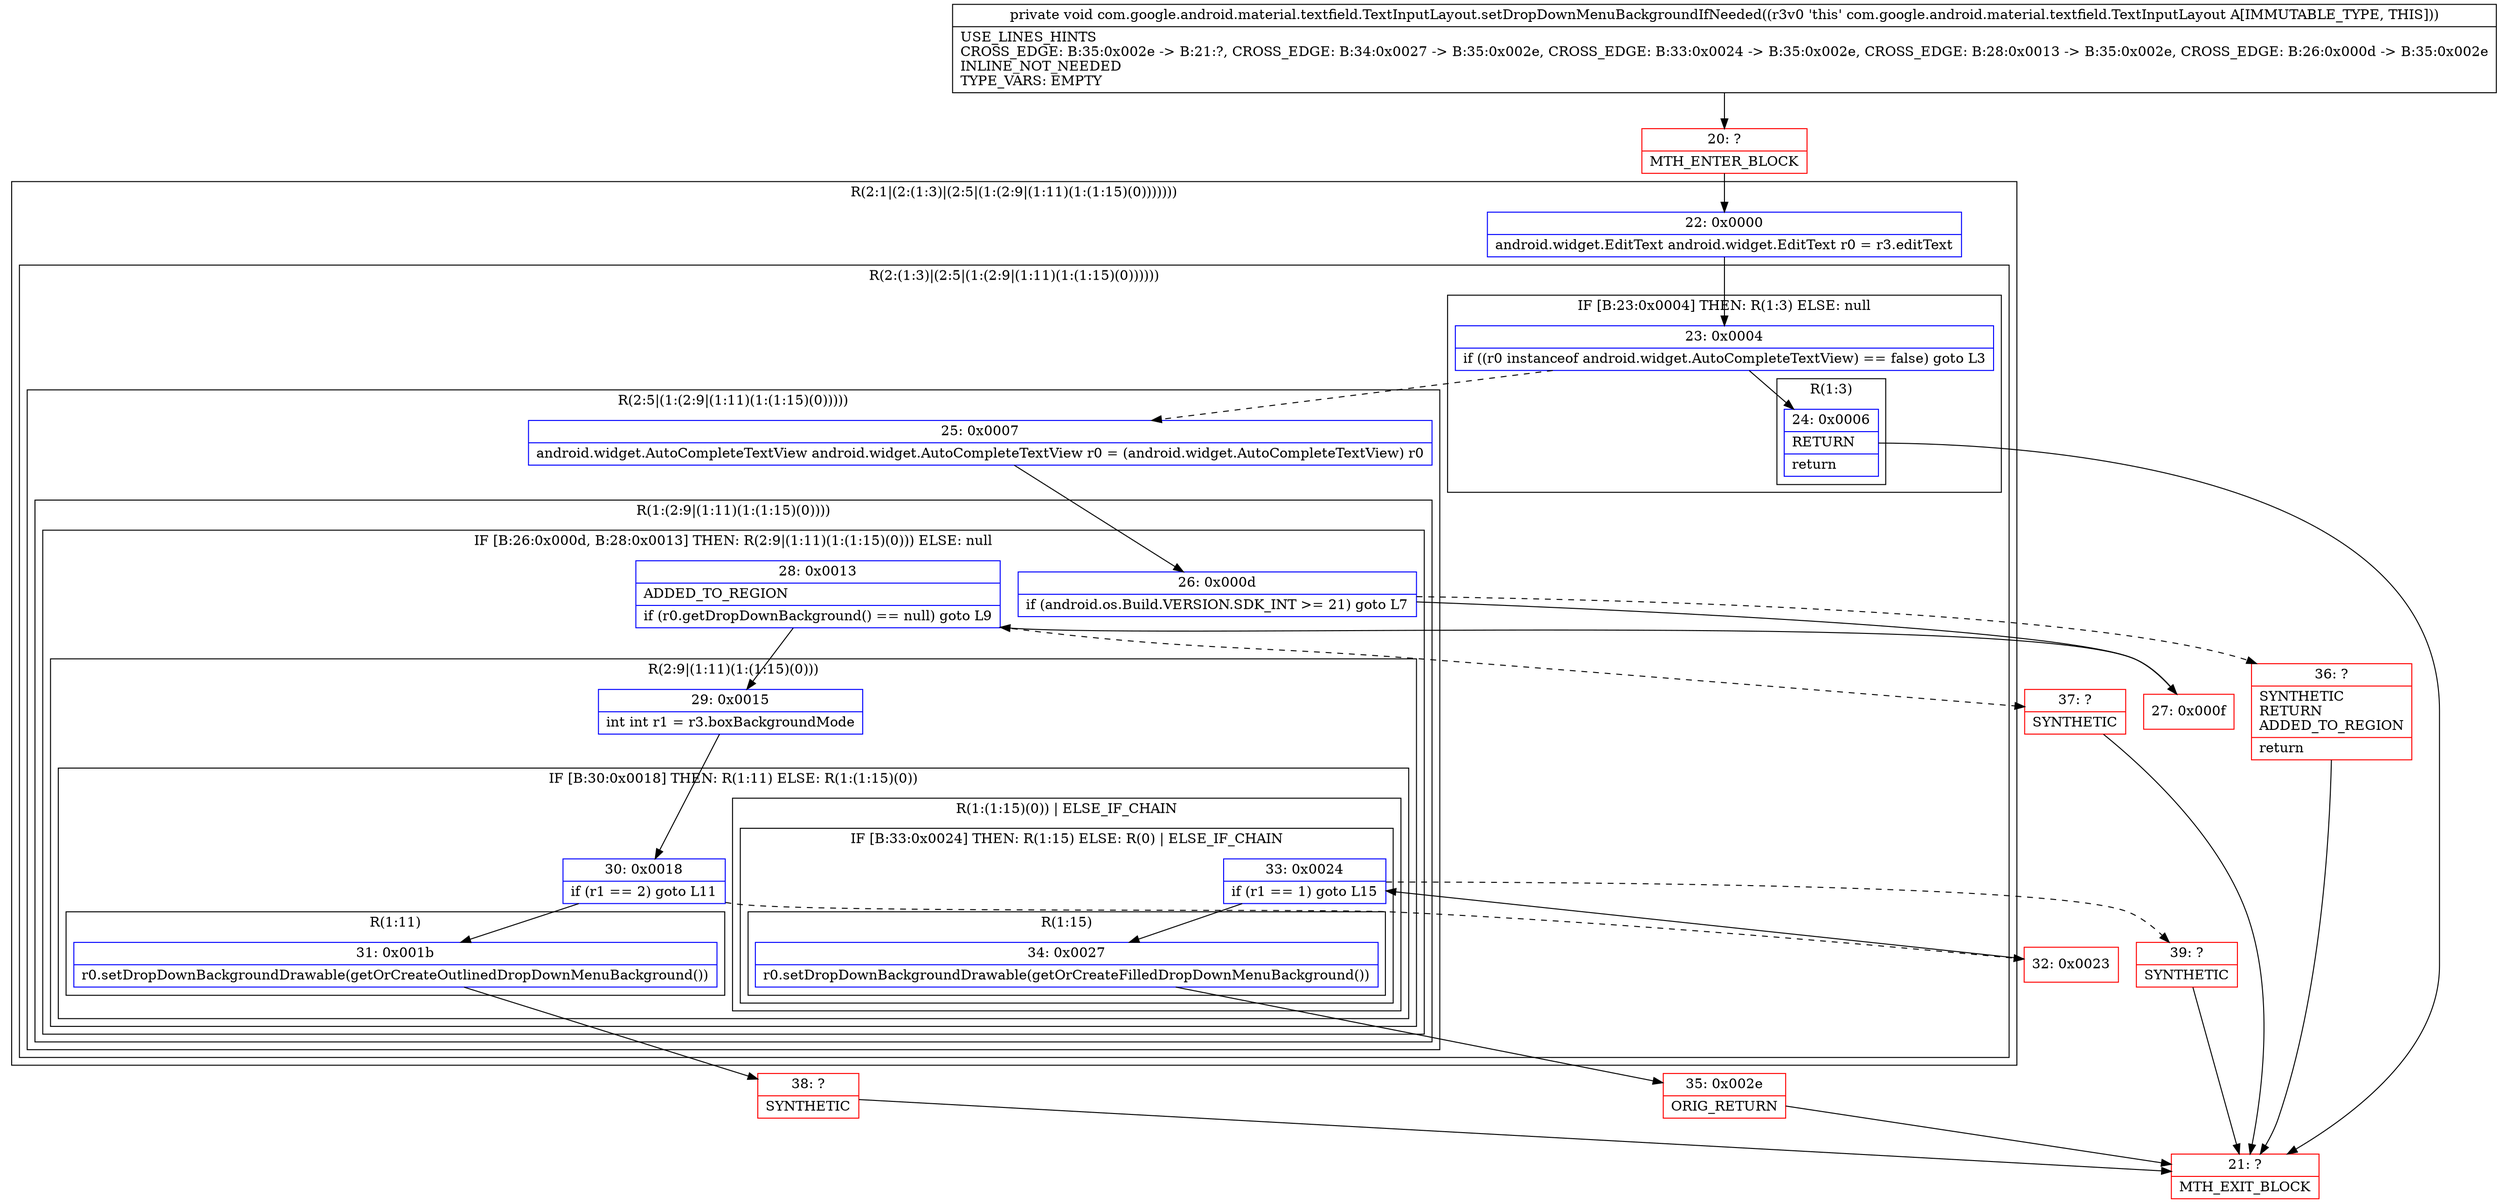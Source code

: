 digraph "CFG forcom.google.android.material.textfield.TextInputLayout.setDropDownMenuBackgroundIfNeeded()V" {
subgraph cluster_Region_1610205344 {
label = "R(2:1|(2:(1:3)|(2:5|(1:(2:9|(1:11)(1:(1:15)(0)))))))";
node [shape=record,color=blue];
Node_22 [shape=record,label="{22\:\ 0x0000|android.widget.EditText android.widget.EditText r0 = r3.editText\l}"];
subgraph cluster_Region_256638455 {
label = "R(2:(1:3)|(2:5|(1:(2:9|(1:11)(1:(1:15)(0))))))";
node [shape=record,color=blue];
subgraph cluster_IfRegion_2062588009 {
label = "IF [B:23:0x0004] THEN: R(1:3) ELSE: null";
node [shape=record,color=blue];
Node_23 [shape=record,label="{23\:\ 0x0004|if ((r0 instanceof android.widget.AutoCompleteTextView) == false) goto L3\l}"];
subgraph cluster_Region_200772925 {
label = "R(1:3)";
node [shape=record,color=blue];
Node_24 [shape=record,label="{24\:\ 0x0006|RETURN\l|return\l}"];
}
}
subgraph cluster_Region_906490360 {
label = "R(2:5|(1:(2:9|(1:11)(1:(1:15)(0)))))";
node [shape=record,color=blue];
Node_25 [shape=record,label="{25\:\ 0x0007|android.widget.AutoCompleteTextView android.widget.AutoCompleteTextView r0 = (android.widget.AutoCompleteTextView) r0\l}"];
subgraph cluster_Region_934564719 {
label = "R(1:(2:9|(1:11)(1:(1:15)(0))))";
node [shape=record,color=blue];
subgraph cluster_IfRegion_1055458122 {
label = "IF [B:26:0x000d, B:28:0x0013] THEN: R(2:9|(1:11)(1:(1:15)(0))) ELSE: null";
node [shape=record,color=blue];
Node_26 [shape=record,label="{26\:\ 0x000d|if (android.os.Build.VERSION.SDK_INT \>= 21) goto L7\l}"];
Node_28 [shape=record,label="{28\:\ 0x0013|ADDED_TO_REGION\l|if (r0.getDropDownBackground() == null) goto L9\l}"];
subgraph cluster_Region_1476928854 {
label = "R(2:9|(1:11)(1:(1:15)(0)))";
node [shape=record,color=blue];
Node_29 [shape=record,label="{29\:\ 0x0015|int int r1 = r3.boxBackgroundMode\l}"];
subgraph cluster_IfRegion_772640334 {
label = "IF [B:30:0x0018] THEN: R(1:11) ELSE: R(1:(1:15)(0))";
node [shape=record,color=blue];
Node_30 [shape=record,label="{30\:\ 0x0018|if (r1 == 2) goto L11\l}"];
subgraph cluster_Region_793010431 {
label = "R(1:11)";
node [shape=record,color=blue];
Node_31 [shape=record,label="{31\:\ 0x001b|r0.setDropDownBackgroundDrawable(getOrCreateOutlinedDropDownMenuBackground())\l}"];
}
subgraph cluster_Region_1246038842 {
label = "R(1:(1:15)(0)) | ELSE_IF_CHAIN\l";
node [shape=record,color=blue];
subgraph cluster_IfRegion_583155944 {
label = "IF [B:33:0x0024] THEN: R(1:15) ELSE: R(0) | ELSE_IF_CHAIN\l";
node [shape=record,color=blue];
Node_33 [shape=record,label="{33\:\ 0x0024|if (r1 == 1) goto L15\l}"];
subgraph cluster_Region_1367971502 {
label = "R(1:15)";
node [shape=record,color=blue];
Node_34 [shape=record,label="{34\:\ 0x0027|r0.setDropDownBackgroundDrawable(getOrCreateFilledDropDownMenuBackground())\l}"];
}
subgraph cluster_Region_439477184 {
label = "R(0)";
node [shape=record,color=blue];
}
}
}
}
}
}
}
}
}
}
Node_20 [shape=record,color=red,label="{20\:\ ?|MTH_ENTER_BLOCK\l}"];
Node_21 [shape=record,color=red,label="{21\:\ ?|MTH_EXIT_BLOCK\l}"];
Node_27 [shape=record,color=red,label="{27\:\ 0x000f}"];
Node_38 [shape=record,color=red,label="{38\:\ ?|SYNTHETIC\l}"];
Node_32 [shape=record,color=red,label="{32\:\ 0x0023}"];
Node_35 [shape=record,color=red,label="{35\:\ 0x002e|ORIG_RETURN\l}"];
Node_39 [shape=record,color=red,label="{39\:\ ?|SYNTHETIC\l}"];
Node_37 [shape=record,color=red,label="{37\:\ ?|SYNTHETIC\l}"];
Node_36 [shape=record,color=red,label="{36\:\ ?|SYNTHETIC\lRETURN\lADDED_TO_REGION\l|return\l}"];
MethodNode[shape=record,label="{private void com.google.android.material.textfield.TextInputLayout.setDropDownMenuBackgroundIfNeeded((r3v0 'this' com.google.android.material.textfield.TextInputLayout A[IMMUTABLE_TYPE, THIS]))  | USE_LINES_HINTS\lCROSS_EDGE: B:35:0x002e \-\> B:21:?, CROSS_EDGE: B:34:0x0027 \-\> B:35:0x002e, CROSS_EDGE: B:33:0x0024 \-\> B:35:0x002e, CROSS_EDGE: B:28:0x0013 \-\> B:35:0x002e, CROSS_EDGE: B:26:0x000d \-\> B:35:0x002e\lINLINE_NOT_NEEDED\lTYPE_VARS: EMPTY\l}"];
MethodNode -> Node_20;Node_22 -> Node_23;
Node_23 -> Node_24;
Node_23 -> Node_25[style=dashed];
Node_24 -> Node_21;
Node_25 -> Node_26;
Node_26 -> Node_27;
Node_26 -> Node_36[style=dashed];
Node_28 -> Node_29;
Node_28 -> Node_37[style=dashed];
Node_29 -> Node_30;
Node_30 -> Node_31;
Node_30 -> Node_32[style=dashed];
Node_31 -> Node_38;
Node_33 -> Node_34;
Node_33 -> Node_39[style=dashed];
Node_34 -> Node_35;
Node_20 -> Node_22;
Node_27 -> Node_28;
Node_38 -> Node_21;
Node_32 -> Node_33;
Node_35 -> Node_21;
Node_39 -> Node_21;
Node_37 -> Node_21;
Node_36 -> Node_21;
}


